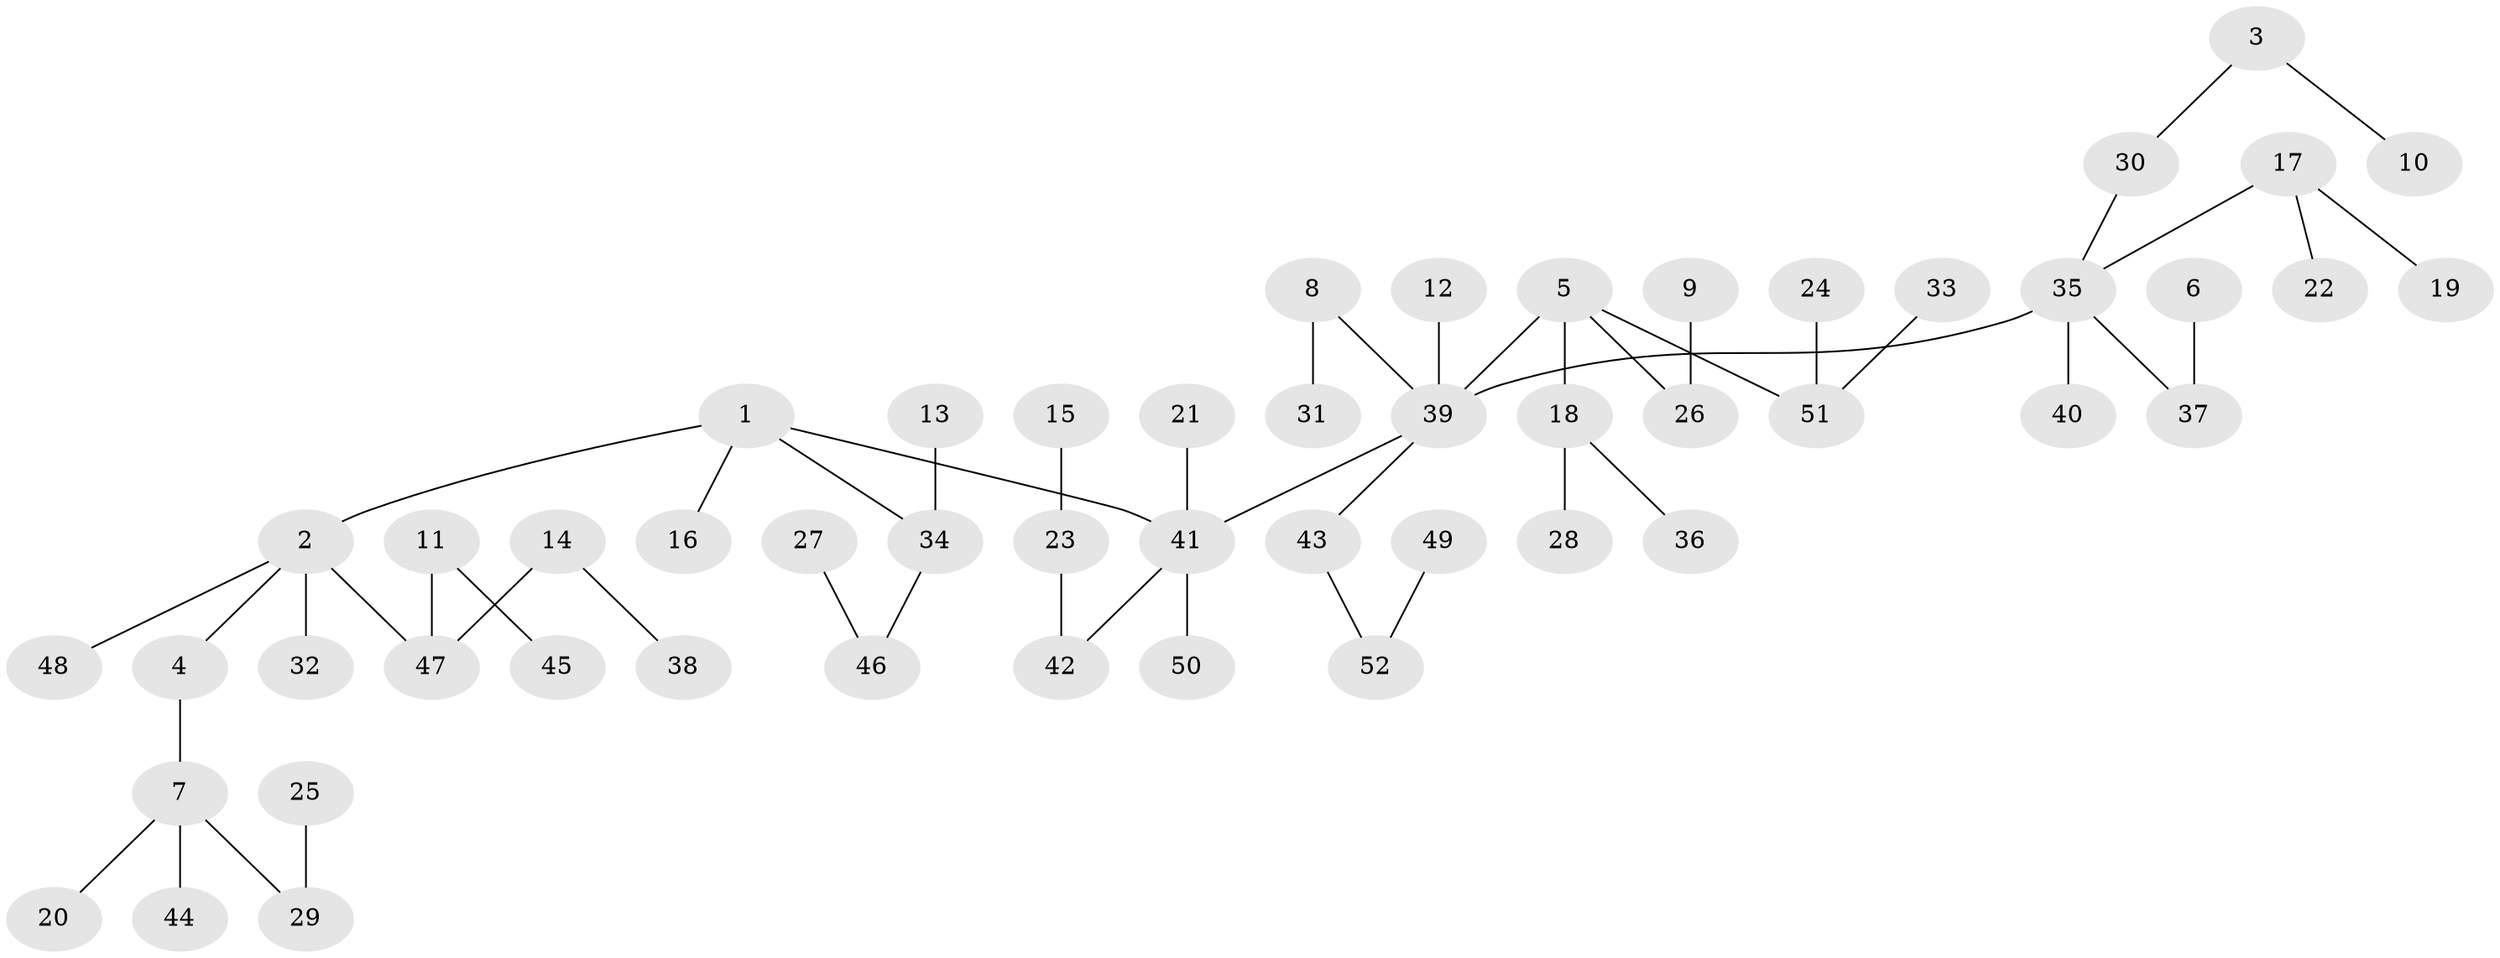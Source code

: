 // original degree distribution, {4: 0.07692307692307693, 7: 0.019230769230769232, 8: 0.009615384615384616, 3: 0.11538461538461539, 6: 0.009615384615384616, 5: 0.019230769230769232, 1: 0.5384615384615384, 2: 0.21153846153846154}
// Generated by graph-tools (version 1.1) at 2025/02/03/09/25 03:02:20]
// undirected, 52 vertices, 51 edges
graph export_dot {
graph [start="1"]
  node [color=gray90,style=filled];
  1;
  2;
  3;
  4;
  5;
  6;
  7;
  8;
  9;
  10;
  11;
  12;
  13;
  14;
  15;
  16;
  17;
  18;
  19;
  20;
  21;
  22;
  23;
  24;
  25;
  26;
  27;
  28;
  29;
  30;
  31;
  32;
  33;
  34;
  35;
  36;
  37;
  38;
  39;
  40;
  41;
  42;
  43;
  44;
  45;
  46;
  47;
  48;
  49;
  50;
  51;
  52;
  1 -- 2 [weight=1.0];
  1 -- 16 [weight=1.0];
  1 -- 34 [weight=1.0];
  1 -- 41 [weight=1.0];
  2 -- 4 [weight=1.0];
  2 -- 32 [weight=1.0];
  2 -- 47 [weight=1.0];
  2 -- 48 [weight=1.0];
  3 -- 10 [weight=1.0];
  3 -- 30 [weight=1.0];
  4 -- 7 [weight=1.0];
  5 -- 18 [weight=1.0];
  5 -- 26 [weight=1.0];
  5 -- 39 [weight=1.0];
  5 -- 51 [weight=1.0];
  6 -- 37 [weight=1.0];
  7 -- 20 [weight=1.0];
  7 -- 29 [weight=1.0];
  7 -- 44 [weight=1.0];
  8 -- 31 [weight=1.0];
  8 -- 39 [weight=1.0];
  9 -- 26 [weight=1.0];
  11 -- 45 [weight=1.0];
  11 -- 47 [weight=1.0];
  12 -- 39 [weight=1.0];
  13 -- 34 [weight=1.0];
  14 -- 38 [weight=1.0];
  14 -- 47 [weight=1.0];
  15 -- 23 [weight=1.0];
  17 -- 19 [weight=1.0];
  17 -- 22 [weight=1.0];
  17 -- 35 [weight=1.0];
  18 -- 28 [weight=1.0];
  18 -- 36 [weight=1.0];
  21 -- 41 [weight=1.0];
  23 -- 42 [weight=1.0];
  24 -- 51 [weight=1.0];
  25 -- 29 [weight=1.0];
  27 -- 46 [weight=1.0];
  30 -- 35 [weight=1.0];
  33 -- 51 [weight=1.0];
  34 -- 46 [weight=1.0];
  35 -- 37 [weight=1.0];
  35 -- 39 [weight=1.0];
  35 -- 40 [weight=1.0];
  39 -- 41 [weight=1.0];
  39 -- 43 [weight=1.0];
  41 -- 42 [weight=1.0];
  41 -- 50 [weight=1.0];
  43 -- 52 [weight=1.0];
  49 -- 52 [weight=1.0];
}
